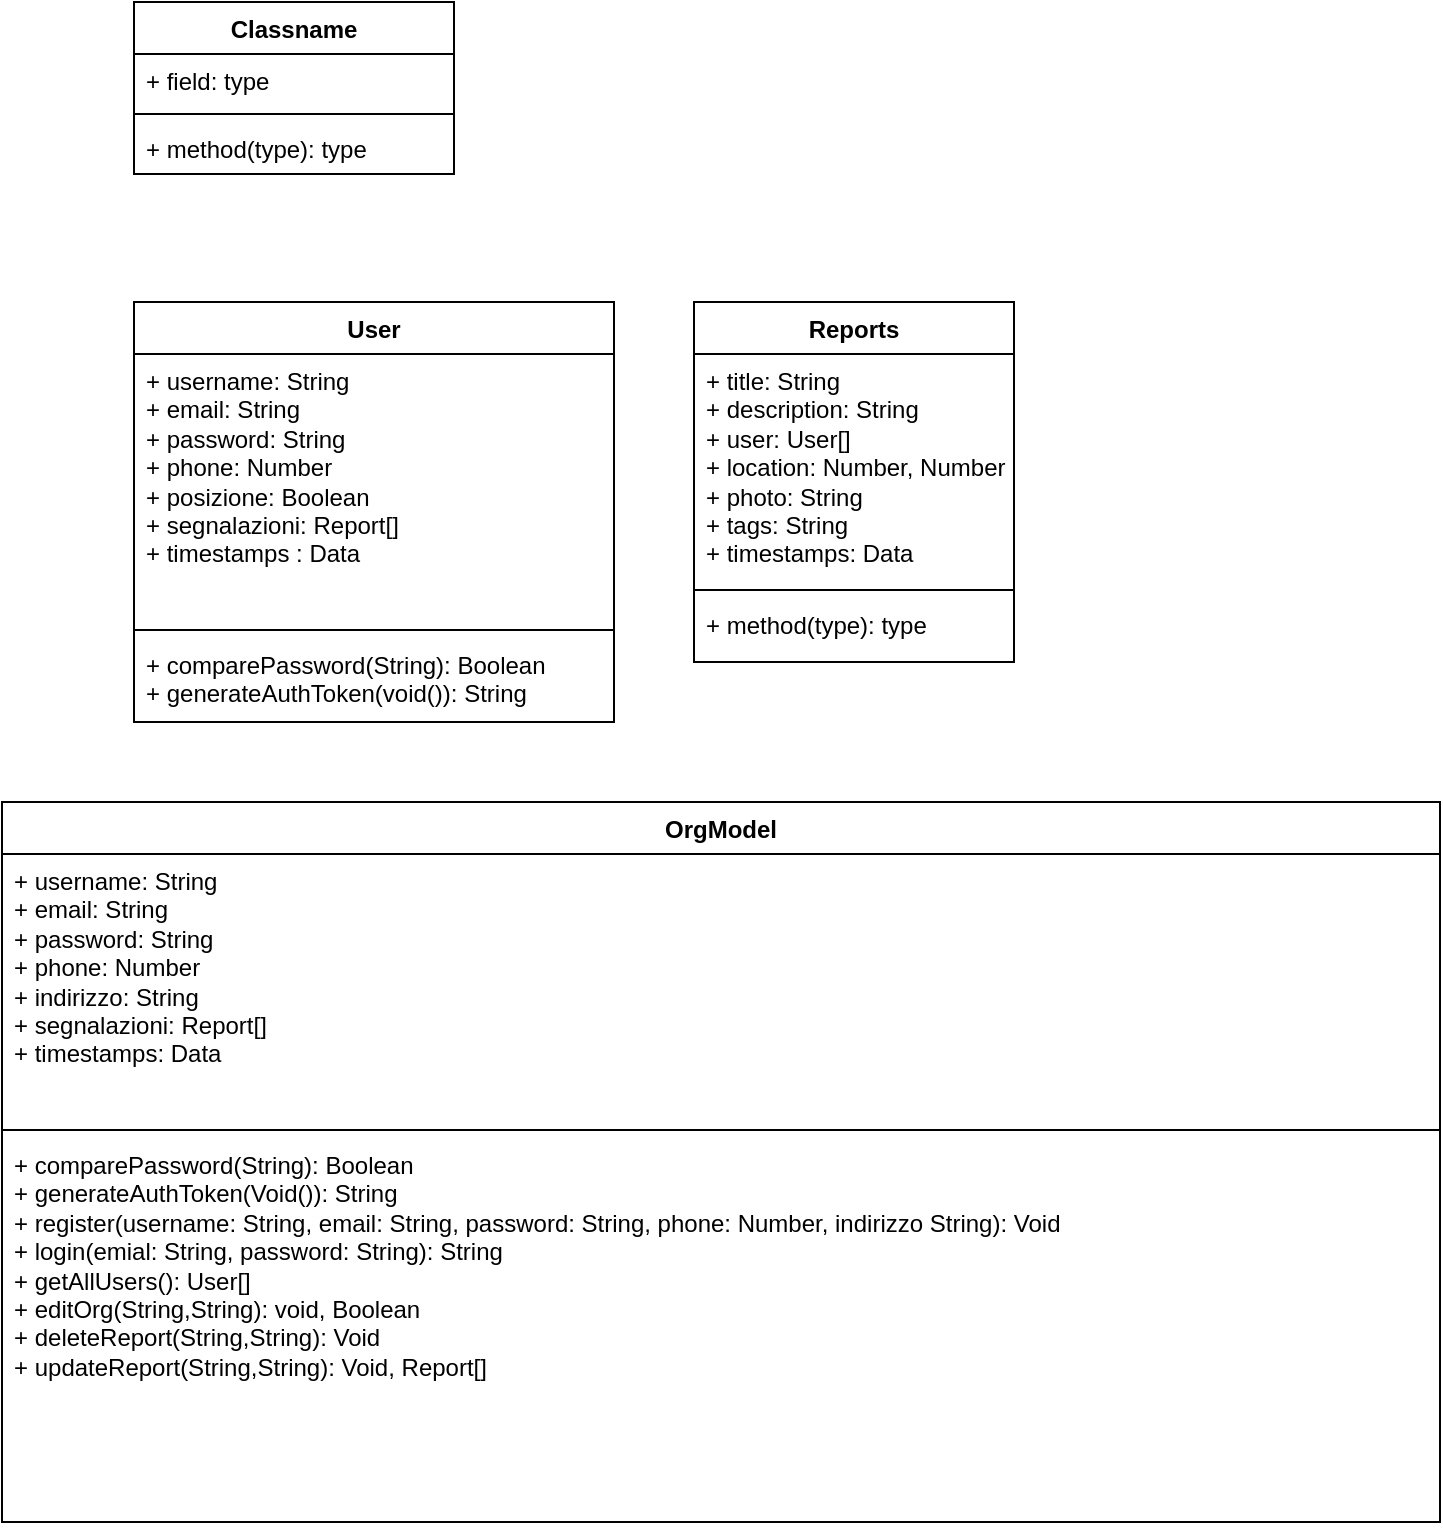 <mxfile version="27.2.0">
  <diagram name="Pagina-1" id="D61wX9a7zAdGFQ_ZhTpW">
    <mxGraphModel dx="1132" dy="1014" grid="0" gridSize="10" guides="1" tooltips="1" connect="1" arrows="1" fold="1" page="0" pageScale="1" pageWidth="827" pageHeight="1169" math="0" shadow="0">
      <root>
        <mxCell id="0" />
        <mxCell id="1" parent="0" />
        <mxCell id="V4XFyPgnutx3cwaMfU-Y-9" value="Reports" style="swimlane;fontStyle=1;align=center;verticalAlign=top;childLayout=stackLayout;horizontal=1;startSize=26;horizontalStack=0;resizeParent=1;resizeParentMax=0;resizeLast=0;collapsible=1;marginBottom=0;whiteSpace=wrap;html=1;" vertex="1" parent="1">
          <mxGeometry x="320" y="120" width="160" height="180" as="geometry" />
        </mxCell>
        <mxCell id="V4XFyPgnutx3cwaMfU-Y-10" value="+ title: String&lt;div&gt;+ description: String&lt;/div&gt;&lt;div&gt;+ user: User[]&lt;/div&gt;&lt;div&gt;+ location: Number, Number&lt;/div&gt;&lt;div&gt;+ photo: String&lt;/div&gt;&lt;div&gt;+ tags: String&lt;/div&gt;&lt;div&gt;+ timestamps: Data&lt;/div&gt;" style="text;strokeColor=none;fillColor=none;align=left;verticalAlign=top;spacingLeft=4;spacingRight=4;overflow=hidden;rotatable=0;points=[[0,0.5],[1,0.5]];portConstraint=eastwest;whiteSpace=wrap;html=1;" vertex="1" parent="V4XFyPgnutx3cwaMfU-Y-9">
          <mxGeometry y="26" width="160" height="114" as="geometry" />
        </mxCell>
        <mxCell id="V4XFyPgnutx3cwaMfU-Y-11" value="" style="line;strokeWidth=1;fillColor=none;align=left;verticalAlign=middle;spacingTop=-1;spacingLeft=3;spacingRight=3;rotatable=0;labelPosition=right;points=[];portConstraint=eastwest;strokeColor=inherit;" vertex="1" parent="V4XFyPgnutx3cwaMfU-Y-9">
          <mxGeometry y="140" width="160" height="8" as="geometry" />
        </mxCell>
        <mxCell id="V4XFyPgnutx3cwaMfU-Y-12" value="+ method(type): type" style="text;strokeColor=none;fillColor=none;align=left;verticalAlign=top;spacingLeft=4;spacingRight=4;overflow=hidden;rotatable=0;points=[[0,0.5],[1,0.5]];portConstraint=eastwest;whiteSpace=wrap;html=1;" vertex="1" parent="V4XFyPgnutx3cwaMfU-Y-9">
          <mxGeometry y="148" width="160" height="32" as="geometry" />
        </mxCell>
        <mxCell id="V4XFyPgnutx3cwaMfU-Y-13" value="Classname" style="swimlane;fontStyle=1;align=center;verticalAlign=top;childLayout=stackLayout;horizontal=1;startSize=26;horizontalStack=0;resizeParent=1;resizeParentMax=0;resizeLast=0;collapsible=1;marginBottom=0;whiteSpace=wrap;html=1;" vertex="1" parent="1">
          <mxGeometry x="40" y="-30" width="160" height="86" as="geometry" />
        </mxCell>
        <mxCell id="V4XFyPgnutx3cwaMfU-Y-14" value="+ field: type" style="text;strokeColor=none;fillColor=none;align=left;verticalAlign=top;spacingLeft=4;spacingRight=4;overflow=hidden;rotatable=0;points=[[0,0.5],[1,0.5]];portConstraint=eastwest;whiteSpace=wrap;html=1;" vertex="1" parent="V4XFyPgnutx3cwaMfU-Y-13">
          <mxGeometry y="26" width="160" height="26" as="geometry" />
        </mxCell>
        <mxCell id="V4XFyPgnutx3cwaMfU-Y-15" value="" style="line;strokeWidth=1;fillColor=none;align=left;verticalAlign=middle;spacingTop=-1;spacingLeft=3;spacingRight=3;rotatable=0;labelPosition=right;points=[];portConstraint=eastwest;strokeColor=inherit;" vertex="1" parent="V4XFyPgnutx3cwaMfU-Y-13">
          <mxGeometry y="52" width="160" height="8" as="geometry" />
        </mxCell>
        <mxCell id="V4XFyPgnutx3cwaMfU-Y-16" value="+ method(type): type" style="text;strokeColor=none;fillColor=none;align=left;verticalAlign=top;spacingLeft=4;spacingRight=4;overflow=hidden;rotatable=0;points=[[0,0.5],[1,0.5]];portConstraint=eastwest;whiteSpace=wrap;html=1;" vertex="1" parent="V4XFyPgnutx3cwaMfU-Y-13">
          <mxGeometry y="60" width="160" height="26" as="geometry" />
        </mxCell>
        <mxCell id="V4XFyPgnutx3cwaMfU-Y-17" value="User" style="swimlane;fontStyle=1;align=center;verticalAlign=top;childLayout=stackLayout;horizontal=1;startSize=26;horizontalStack=0;resizeParent=1;resizeParentMax=0;resizeLast=0;collapsible=1;marginBottom=0;whiteSpace=wrap;html=1;" vertex="1" parent="1">
          <mxGeometry x="40" y="120" width="240" height="210" as="geometry" />
        </mxCell>
        <mxCell id="V4XFyPgnutx3cwaMfU-Y-18" value="+ username: String&lt;div&gt;+ email: String&lt;/div&gt;&lt;div&gt;+ password: String&lt;/div&gt;&lt;div&gt;+ phone: Number&lt;/div&gt;&lt;div&gt;+ posizione: Boolean&lt;/div&gt;&lt;div&gt;+ segnalazioni: Report[]&lt;/div&gt;&lt;div&gt;+ timestamps : Data&lt;/div&gt;" style="text;strokeColor=none;fillColor=none;align=left;verticalAlign=top;spacingLeft=4;spacingRight=4;overflow=hidden;rotatable=0;points=[[0,0.5],[1,0.5]];portConstraint=eastwest;whiteSpace=wrap;html=1;" vertex="1" parent="V4XFyPgnutx3cwaMfU-Y-17">
          <mxGeometry y="26" width="240" height="134" as="geometry" />
        </mxCell>
        <mxCell id="V4XFyPgnutx3cwaMfU-Y-19" value="" style="line;strokeWidth=1;fillColor=none;align=left;verticalAlign=middle;spacingTop=-1;spacingLeft=3;spacingRight=3;rotatable=0;labelPosition=right;points=[];portConstraint=eastwest;strokeColor=inherit;" vertex="1" parent="V4XFyPgnutx3cwaMfU-Y-17">
          <mxGeometry y="160" width="240" height="8" as="geometry" />
        </mxCell>
        <mxCell id="V4XFyPgnutx3cwaMfU-Y-20" value="+ comparePassword(String): Boolean&lt;div&gt;+ generateAuthToken(void()): String&lt;/div&gt;" style="text;strokeColor=none;fillColor=none;align=left;verticalAlign=top;spacingLeft=4;spacingRight=4;overflow=hidden;rotatable=0;points=[[0,0.5],[1,0.5]];portConstraint=eastwest;whiteSpace=wrap;html=1;" vertex="1" parent="V4XFyPgnutx3cwaMfU-Y-17">
          <mxGeometry y="168" width="240" height="42" as="geometry" />
        </mxCell>
        <mxCell id="V4XFyPgnutx3cwaMfU-Y-21" value="OrgModel" style="swimlane;fontStyle=1;align=center;verticalAlign=top;childLayout=stackLayout;horizontal=1;startSize=26;horizontalStack=0;resizeParent=1;resizeParentMax=0;resizeLast=0;collapsible=1;marginBottom=0;whiteSpace=wrap;html=1;" vertex="1" parent="1">
          <mxGeometry x="-26" y="370" width="719" height="360" as="geometry" />
        </mxCell>
        <mxCell id="V4XFyPgnutx3cwaMfU-Y-22" value="+ username: String&lt;div&gt;+ email: String&lt;/div&gt;&lt;div&gt;+ password: String&lt;/div&gt;&lt;div&gt;+ phone: Number&lt;/div&gt;&lt;div&gt;+ indirizzo: String&lt;/div&gt;&lt;div&gt;+ segnalazioni: Report[]&lt;/div&gt;&lt;div&gt;+ timestamps: Data&lt;/div&gt;" style="text;strokeColor=none;fillColor=none;align=left;verticalAlign=top;spacingLeft=4;spacingRight=4;overflow=hidden;rotatable=0;points=[[0,0.5],[1,0.5]];portConstraint=eastwest;whiteSpace=wrap;html=1;" vertex="1" parent="V4XFyPgnutx3cwaMfU-Y-21">
          <mxGeometry y="26" width="719" height="134" as="geometry" />
        </mxCell>
        <mxCell id="V4XFyPgnutx3cwaMfU-Y-23" value="" style="line;strokeWidth=1;fillColor=none;align=left;verticalAlign=middle;spacingTop=-1;spacingLeft=3;spacingRight=3;rotatable=0;labelPosition=right;points=[];portConstraint=eastwest;strokeColor=inherit;" vertex="1" parent="V4XFyPgnutx3cwaMfU-Y-21">
          <mxGeometry y="160" width="719" height="8" as="geometry" />
        </mxCell>
        <mxCell id="V4XFyPgnutx3cwaMfU-Y-24" value="+ comparePassword(String): Boolean&lt;div&gt;+ generateAuthToken(Void()): String&lt;/div&gt;&lt;div&gt;+ register(username: String, email: String, password: String, phone: Number, indirizzo String):&amp;nbsp;Void&lt;/div&gt;&lt;div&gt;+ login(emial: String, password: String): String&lt;/div&gt;&lt;div&gt;+ getAllUsers(): User[]&lt;/div&gt;&lt;div&gt;+ editOrg(String,String): void, Boolean&lt;/div&gt;&lt;div&gt;+ deleteReport(String,String): Void&lt;/div&gt;&lt;div&gt;+ updateReport(String,String): Void, Report[]&lt;/div&gt;" style="text;strokeColor=none;fillColor=none;align=left;verticalAlign=top;spacingLeft=4;spacingRight=4;overflow=hidden;rotatable=0;points=[[0,0.5],[1,0.5]];portConstraint=eastwest;whiteSpace=wrap;html=1;" vertex="1" parent="V4XFyPgnutx3cwaMfU-Y-21">
          <mxGeometry y="168" width="719" height="192" as="geometry" />
        </mxCell>
      </root>
    </mxGraphModel>
  </diagram>
</mxfile>
